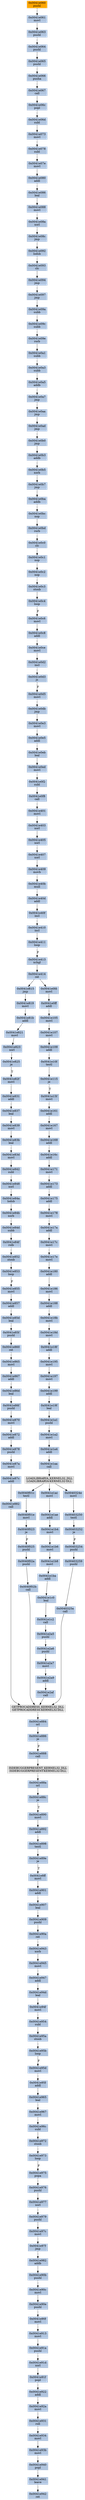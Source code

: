 strict digraph G {
	graph [bgcolor=transparent,
		name=G
	];
	node [color=lightsteelblue,
		fillcolor=lightsteelblue,
		shape=rectangle,
		style=filled
	];
	"0x0040f01c"	[label="0x0040f01c
testl"];
	"0x0040f01e"	[label="0x0040f01e
movl"];
	"0x0040f01c" -> "0x0040f01e"	[color="#000000"];
	"0x0041e973"	[label="0x0041e973
loop"];
	"0x0041e975"	[label="0x0041e975
popa"];
	"0x0041e973" -> "0x0041e975"	[color="#000000",
		label=F];
	"0x0041e1b8"	[label="0x0041e1b8
movl"];
	"0x0041e1ba"	[label="0x0041e1ba
addl"];
	"0x0041e1b8" -> "0x0041e1ba"	[color="#000000"];
	"0x0041e2a5"	[label="0x0041e2a5
pushl"];
	"0x0041e2a6"	[label="0x0041e2a6
pushl"];
	"0x0041e2a5" -> "0x0041e2a6"	[color="#000000"];
	"0x0041e941"	[label="0x0041e941
leave"];
	"0x0041e942"	[label="0x0041e942
ret"];
	"0x0041e941" -> "0x0041e942"	[color="#000000"];
	"0x0041e947"	[label="0x0041e947
addl"];
	"0x0041e94d"	[label="0x0041e94d
leal"];
	"0x0041e947" -> "0x0041e94d"	[color="#000000"];
	"0x0041e0aa"	[label="0x0041e0aa
jmp"];
	"0x0041e0ad"	[label="0x0041e0ad
jmp"];
	"0x0041e0aa" -> "0x0041e0ad"	[color="#000000"];
	"0x0041e18b"	[label="0x0041e18b
movl"];
	"0x0041e18d"	[label="0x0041e18d
movl"];
	"0x0041e18b" -> "0x0041e18d"	[color="#000000"];
	"0x0041e1a1"	[label="0x0041e1a1
pushl"];
	"0x0041e1a2"	[label="0x0041e1a2
movl"];
	"0x0041e1a1" -> "0x0041e1a2"	[color="#000000"];
	"0x0040f02b"	[label="0x0040f02b
call"];
	GETPROCADDRESS_KERNEL32_DLL	[color=lightgrey,
		fillcolor=lightgrey,
		label="GETPROCADDRESS_KERNEL32_DLL
GETPROCADDRESS-KERNEL32-DLL"];
	"0x0040f02b" -> GETPROCADDRESS_KERNEL32_DLL	[color="#000000"];
	"0x0041e15f"	[label="0x0041e15f
movl"];
	"0x0041e161"	[label="0x0041e161
addl"];
	"0x0041e15f" -> "0x0041e161"	[color="#000000"];
	"0x0041e1a4"	[label="0x0041e1a4
addl"];
	"0x0041e1a2" -> "0x0041e1a4"	[color="#000000"];
	"0x0041e839"	[label="0x0041e839
movl"];
	"0x0041e83b"	[label="0x0041e83b
leal"];
	"0x0041e839" -> "0x0041e83b"	[color="#000000"];
	"0x0041e815"	[label="0x0041e815
jmp"];
	"0x0041e819"	[label="0x0041e819
movl"];
	"0x0041e815" -> "0x0041e819"	[color="#000000"];
	"0x0041e884"	[label="0x0041e884
orl"];
	GETPROCADDRESS_KERNEL32_DLL -> "0x0041e884"	[color="#000000"];
	"0x0041e954"	[label="0x0041e954
subl"];
	"0x0041e95a"	[label="0x0041e95a
stosb"];
	"0x0041e954" -> "0x0041e95a"	[color="#000000"];
	"0x00403259"	[label="0x00403259
pushl"];
	"0x0040325a"	[label="0x0040325a
call"];
	"0x00403259" -> "0x0040325a"	[color="#000000"];
	"0x0041e1c2"	[label="0x0041e1c2
call"];
	"0x0041e1c2" -> "0x0041e2a5"	[color="#000000"];
	"0x0041e0d2"	[label="0x0041e0d2
incl"];
	"0x0041e0d3"	[label="0x0041e0d3
js"];
	"0x0041e0d2" -> "0x0041e0d3"	[color="#000000"];
	"0x0041e831"	[label="0x0041e831
addl"];
	"0x0041e837"	[label="0x0041e837
leal"];
	"0x0041e831" -> "0x0041e837"	[color="#000000"];
	"0x0041e0f8"	[label="0x0041e0f8
call"];
	"0x0041e401"	[label="0x0041e401
movl"];
	"0x0041e0f8" -> "0x0041e401"	[color="#000000"];
	"0x0041e0b5"	[label="0x0041e0b5
xorb"];
	"0x0041e0b7"	[label="0x0041e0b7
jmp"];
	"0x0041e0b5" -> "0x0041e0b7"	[color="#000000"];
	"0x0041e898"	[label="0x0041e898
testl"];
	"0x0041e89e"	[label="0x0041e89e
je"];
	"0x0041e898" -> "0x0041e89e"	[color="#000000"];
	"0x0041e931"	[label="0x0041e931
roll"];
	"0x0041e934"	[label="0x0041e934
movl"];
	"0x0041e931" -> "0x0041e934"	[color="#000000"];
	"0x0041e180"	[label="0x0041e180
addl"];
	"0x0041e186"	[label="0x0041e186
movl"];
	"0x0041e180" -> "0x0041e186"	[color="#000000"];
	"0x0041e167"	[label="0x0041e167
movl"];
	"0x0041e161" -> "0x0041e167"	[color="#000000"];
	"0x0041e90e"	[label="0x0041e90e
pushl"];
	"0x0041e90f"	[label="0x0041e90f
movl"];
	"0x0041e90e" -> "0x0041e90f"	[color="#000000"];
	"0x0041e0c6"	[label="0x0041e0c6
movl"];
	"0x0041e0c8"	[label="0x0041e0c8
addl"];
	"0x0041e0c6" -> "0x0041e0c8"	[color="#000000"];
	"0x0041e901"	[label="0x0041e901
addl"];
	"0x0041e907"	[label="0x0041e907
leal"];
	"0x0041e901" -> "0x0041e907"	[color="#000000"];
	"0x0041e08a"	[label="0x0041e08a
xorl"];
	"0x0041e08c"	[label="0x0041e08c
jmp"];
	"0x0041e08a" -> "0x0041e08c"	[color="#000000"];
	"0x0041e837" -> "0x0041e839"	[color="#000000"];
	"0x0041e063"	[label="0x0041e063
pushl"];
	"0x0041e064"	[label="0x0041e064
pushl"];
	"0x0041e063" -> "0x0041e064"	[color="#000000"];
	"0x0041e086"	[label="0x0041e086
leal"];
	"0x0041e088"	[label="0x0041e088
movl"];
	"0x0041e086" -> "0x0041e088"	[color="#000000"];
	"0x0041e857"	[label="0x0041e857
addl"];
	"0x0041e85d"	[label="0x0041e85d
leal"];
	"0x0041e857" -> "0x0041e85d"	[color="#000000"];
	"0x0041e0fd"	[label="0x0041e0fd
movl"];
	"0x0041e0ff"	[label="0x0041e0ff
addl"];
	"0x0041e0fd" -> "0x0041e0ff"	[color="#000000"];
	"0x0041e195"	[label="0x0041e195
movl"];
	"0x0041e197"	[label="0x0041e197
movl"];
	"0x0041e195" -> "0x0041e197"	[color="#000000"];
	"0x0041e0ba"	[label="0x0041e0ba
addb"];
	"0x0041e0bc"	[label="0x0041e0bc
nop"];
	"0x0041e0ba" -> "0x0041e0bc"	[color="#000000"];
	"0x0041e078"	[label="0x0041e078
subl"];
	"0x0041e07e"	[label="0x0041e07e
movl"];
	"0x0041e078" -> "0x0041e07e"	[color="#000000"];
	"0x0041e96c"	[label="0x0041e96c
subl"];
	"0x0041e972"	[label="0x0041e972
stosb"];
	"0x0041e96c" -> "0x0041e972"	[color="#000000"];
	"0x0041e943"	[label="0x0041e943
xorb"];
	"0x0041e945"	[label="0x0041e945
movl"];
	"0x0041e943" -> "0x0041e945"	[color="#000000"];
	"0x00403250"	[label="0x00403250
testl"];
	"0x00403252"	[label="0x00403252
je"];
	"0x00403250" -> "0x00403252"	[color="#000000"];
	"0x0041e065"	[label="0x0041e065
pushl"];
	"0x0041e066"	[label="0x0041e066
pusha"];
	"0x0041e065" -> "0x0041e066"	[color="#000000"];
	"0x0041e0db"	[label="0x0041e0db
jmp"];
	"0x0041e0e3"	[label="0x0041e0e3
movl"];
	"0x0041e0db" -> "0x0041e0e3"	[color="#000000"];
	"0x0041e823"	[label="0x0041e823
xorl"];
	"0x0041e825"	[label="0x0041e825
je"];
	"0x0041e823" -> "0x0041e825"	[color="#000000"];
	"0x0041e17c"	[label="0x0041e17c
movl"];
	"0x0041e17e"	[label="0x0041e17e
movl"];
	"0x0041e17c" -> "0x0041e17e"	[color="#000000"];
	"0x0041e853"	[label="0x0041e853
loop"];
	"0x0041e855"	[label="0x0041e855
movl"];
	"0x0041e853" -> "0x0041e855"	[color="#000000",
		label=F];
	"0x0041e87a"	[label="0x0041e87a
movl"];
	"0x0041e87c"	[label="0x0041e87c
addl"];
	"0x0041e87a" -> "0x0041e87c"	[color="#000000"];
	"0x0041e965"	[label="0x0041e965
leal"];
	"0x0041e967"	[label="0x0041e967
movl"];
	"0x0041e965" -> "0x0041e967"	[color="#000000"];
	"0x0041e976"	[label="0x0041e976
pushl"];
	"0x0041e975" -> "0x0041e976"	[color="#000000"];
	"0x0041e92a"	[label="0x0041e92a
movl"];
	"0x0041e92a" -> "0x0041e931"	[color="#000000"];
	"0x0041e2af"	[label="0x0041e2af
call"];
	"0x0041e2af" -> GETPROCADDRESS_KERNEL32_DLL	[color="#000000"];
	"0x0041e865"	[label="0x0041e865
movl"];
	"0x0041e867"	[label="0x0041e867
addl"];
	"0x0041e865" -> "0x0041e867"	[color="#000000"];
	"0x0041e1c0"	[label="0x0041e1c0
leal"];
	"0x0041e1ba" -> "0x0041e1c0"	[color="#000000"];
	"0x0041e95b"	[label="0x0041e95b
loop"];
	"0x0041e95d"	[label="0x0041e95d
movl"];
	"0x0041e95b" -> "0x0041e95d"	[color="#000000",
		label=F];
	"0x0041e40d"	[label="0x0041e40d
addl"];
	"0x0041e40f"	[label="0x0041e40f
incl"];
	"0x0041e40d" -> "0x0041e40f"	[color="#000000"];
	"0x0041e0c0"	[label="0x0041e0c0
clc"];
	"0x0041e0c1"	[label="0x0041e0c1
nop"];
	"0x0041e0c0" -> "0x0041e0c1"	[color="#000000"];
	"0x0041e0b0"	[label="0x0041e0b0
jmp"];
	"0x0041e0ad" -> "0x0041e0b0"	[color="#000000"];
	"0x0041e0a3"	[label="0x0041e0a3
subb"];
	"0x0041e0a5"	[label="0x0041e0a5
addb"];
	"0x0041e0a3" -> "0x0041e0a5"	[color="#000000"];
	"0x0041e86d"	[label="0x0041e86d
leal"];
	"0x0041e86f"	[label="0x0041e86f
pushl"];
	"0x0041e86d" -> "0x0041e86f"	[color="#000000"];
	"0x0041e088" -> "0x0041e08a"	[color="#000000"];
	"0x0041e93b"	[label="0x0041e93b
movl"];
	"0x0041e934" -> "0x0041e93b"	[color="#000000"];
	"0x0041e95a" -> "0x0041e95b"	[color="#000000"];
	"0x0041e17e" -> "0x0041e180"	[color="#000000"];
	"0x0041e870"	[label="0x0041e870
movl"];
	"0x0041e872"	[label="0x0041e872
addl"];
	"0x0041e870" -> "0x0041e872"	[color="#000000"];
	"0x0040f023"	[label="0x0040f023
je"];
	"0x0040f01e" -> "0x0040f023"	[color="#000000"];
	"0x0041e1aa"	[label="0x0041e1aa
call"];
	LOADLIBRARYA_KERNEL32_DLL	[color=lightgrey,
		fillcolor=lightgrey,
		label="LOADLIBRARYA_KERNEL32_DLL
LOADLIBRARYA-KERNEL32-DLL"];
	"0x0041e1aa" -> LOADLIBRARYA_KERNEL32_DLL	[color="#000000"];
	"0x0041e178"	[label="0x0041e178
movl"];
	"0x0041e17a"	[label="0x0041e17a
addl"];
	"0x0041e178" -> "0x0041e17a"	[color="#000000"];
	"0x0041e080"	[label="0x0041e080
addl"];
	"0x0041e080" -> "0x0041e086"	[color="#000000"];
	"0x0041e882"	[label="0x0041e882
call"];
	"0x0041e882" -> GETPROCADDRESS_KERNEL32_DLL	[color="#000000"];
	"0x0041e878"	[label="0x0041e878
pushl"];
	"0x0041e872" -> "0x0041e878"	[color="#000000"];
	"0x0041e842"	[label="0x0041e842
subl"];
	"0x0041e848"	[label="0x0041e848
xorl"];
	"0x0041e842" -> "0x0041e848"	[color="#000000"];
	"0x0041e199"	[label="0x0041e199
addl"];
	"0x0041e19f"	[label="0x0041e19f
leal"];
	"0x0041e199" -> "0x0041e19f"	[color="#000000"];
	"0x0041e19f" -> "0x0041e1a1"	[color="#000000"];
	"0x0041e0a7"	[label="0x0041e0a7
jmp"];
	"0x0041e0a7" -> "0x0041e0aa"	[color="#000000"];
	"0x0041e84d"	[label="0x0041e84d
subb"];
	"0x0041e84f"	[label="0x0041e84f
rolb"];
	"0x0041e84d" -> "0x0041e84f"	[color="#000000"];
	"0x0040f025"	[label="0x0040f025
pushl"];
	"0x0040f023" -> "0x0040f025"	[color="#000000",
		label=F];
	"0x0040325a" -> GETPROCADDRESS_KERNEL32_DLL	[color="#000000"];
	"0x0041e91d"	[label="0x0041e91d
xorl"];
	"0x0041e91f"	[label="0x0041e91f
popl"];
	"0x0041e91d" -> "0x0041e91f"	[color="#000000"];
	"0x0041e91a"	[label="0x0041e91a
pushl"];
	"0x0041e91a" -> "0x0041e91d"	[color="#000000"];
	"0x0041e115"	[label="0x0041e115
je"];
	"0x0041e115" -> "0x0041e15f"	[color="#000000",
		label=T];
	"0x0041e8ff"	[label="0x0041e8ff
movl"];
	"0x0041e8ff" -> "0x0041e901"	[color="#000000"];
	"0x0041e0a5" -> "0x0041e0a7"	[color="#000000"];
	"0x0041e175"	[label="0x0041e175
addl"];
	"0x0041e175" -> "0x0041e178"	[color="#000000"];
	"0x0041e413"	[label="0x0041e413
xchgl"];
	"0x0041e414"	[label="0x0041e414
ret"];
	"0x0041e413" -> "0x0041e414"	[color="#000000"];
	"0x0041e2a9"	[label="0x0041e2a9
addl"];
	"0x0041e2a9" -> "0x0041e2af"	[color="#000000"];
	"0x0041e0ce"	[label="0x0041e0ce
movl"];
	"0x0041e0ce" -> "0x0041e0d2"	[color="#000000"];
	"0x0041e84a"	[label="0x0041e84a
lodsb"];
	"0x0041e848" -> "0x0041e84a"	[color="#000000"];
	"0x0041e411"	[label="0x0041e411
loop"];
	"0x0041e411" -> "0x0041e413"	[color="#000000",
		label=F];
	"0x0041e1ac"	[label="0x0041e1ac
movl"];
	"0x0041e1ae"	[label="0x0041e1ae
addl"];
	"0x0041e1ac" -> "0x0041e1ae"	[color="#000000"];
	"0x0041e1b4"	[label="0x0041e1b4
movl"];
	"0x0041e1ae" -> "0x0041e1b4"	[color="#000000"];
	"0x0041e90c"	[label="0x0041e90c
movl"];
	"0x0041e90c" -> "0x0041e90e"	[color="#000000"];
	"0x0041e092"	[label="0x0041e092
lodsb"];
	"0x0041e093"	[label="0x0041e093
clc"];
	"0x0041e092" -> "0x0041e093"	[color="#000000"];
	"0x0041e886"	[label="0x0041e886
je"];
	"0x0041e884" -> "0x0041e886"	[color="#000000"];
	"0x0041e0d5"	[label="0x0041e0d5
movl"];
	"0x0041e0d5" -> "0x0041e0db"	[color="#000000"];
	"0x00403254"	[label="0x00403254
pushl"];
	"0x00403254" -> "0x00403259"	[color="#000000"];
	"0x0041e169"	[label="0x0041e169
addl"];
	"0x0041e167" -> "0x0041e169"	[color="#000000"];
	"0x0041e89e" -> "0x0041e8ff"	[color="#000000",
		label=T];
	"0x0041e0e5"	[label="0x0041e0e5
addl"];
	"0x0041e0e3" -> "0x0041e0e5"	[color="#000000"];
	"0x0041e84b"	[label="0x0041e84b
xorb"];
	"0x0041e84b" -> "0x0041e84d"	[color="#000000"];
	"0x0041e409"	[label="0x0041e409
movb"];
	"0x0041e40b"	[label="0x0041e40b
mull"];
	"0x0041e409" -> "0x0041e40b"	[color="#000000"];
	"0x0041e073"	[label="0x0041e073
movl"];
	"0x0041e073" -> "0x0041e078"	[color="#000000"];
	"0x0041e060"	[color=lightgrey,
		fillcolor=orange,
		label="0x0041e060
pushl"];
	"0x0041e061"	[label="0x0041e061
movl"];
	"0x0041e060" -> "0x0041e061"	[color="#000000"];
	"0x0041e878" -> "0x0041e87a"	[color="#000000"];
	"0x0041e16c"	[label="0x0041e16c
addl"];
	"0x0041e171"	[label="0x0041e171
movl"];
	"0x0041e16c" -> "0x0041e171"	[color="#000000"];
	"0x0041e067"	[label="0x0041e067
call"];
	"0x0041e06c"	[label="0x0041e06c
popl"];
	"0x0041e067" -> "0x0041e06c"	[color="#000000"];
	"0x0041e188"	[label="0x0041e188
addl"];
	"0x0041e188" -> "0x0041e18b"	[color="#000000"];
	"0x0041e09e"	[label="0x0041e09e
rorb"];
	"0x0041e0a1"	[label="0x0041e0a1
subb"];
	"0x0041e09e" -> "0x0041e0a1"	[color="#000000"];
	"0x0041e407"	[label="0x0041e407
xorl"];
	"0x0041e407" -> "0x0041e409"	[color="#000000"];
	"0x0041e84a" -> "0x0041e84b"	[color="#000000"];
	"0x0041e890"	[label="0x0041e890
movl"];
	"0x0041e892"	[label="0x0041e892
addl"];
	"0x0041e890" -> "0x0041e892"	[color="#000000"];
	"0x0041e888"	[label="0x0041e888
call"];
	ISDEBUGGERPRESENT_KERNEL32_DLL	[color=lightgrey,
		fillcolor=lightgrey,
		label="ISDEBUGGERPRESENT_KERNEL32_DLL
ISDEBUGGERPRESENT-KERNEL32-DLL"];
	"0x0041e888" -> ISDEBUGGERPRESENT_KERNEL32_DLL	[color="#000000"];
	"0x0041e867" -> "0x0041e86d"	[color="#000000"];
	"0x0040f02a"	[label="0x0040f02a
pushl"];
	"0x0040f025" -> "0x0040f02a"	[color="#000000"];
	"0x0041e0b7" -> "0x0041e0ba"	[color="#000000"];
	"0x0041e10f"	[label="0x0041e10f
testl"];
	"0x0041e10f" -> "0x0041e115"	[color="#000000"];
	"0x0041e0eb"	[label="0x0041e0eb
leal"];
	"0x0041e0e5" -> "0x0041e0eb"	[color="#000000"];
	"0x0041e892" -> "0x0041e898"	[color="#000000"];
	"0x0041e09c"	[label="0x0041e09c
subb"];
	"0x0041e09c" -> "0x0041e09e"	[color="#000000"];
	"0x0041e0ed"	[label="0x0041e0ed
movl"];
	"0x0041e0eb" -> "0x0041e0ed"	[color="#000000"];
	"0x0041e88c"	[label="0x0041e88c
je"];
	"0x0041e88c" -> "0x0041e890"	[color="#000000",
		label=T];
	"0x0041e061" -> "0x0041e063"	[color="#000000"];
	"0x0041e06d"	[label="0x0041e06d
subl"];
	"0x0041e06c" -> "0x0041e06d"	[color="#000000"];
	"0x0041e81b"	[label="0x0041e81b
addl"];
	"0x0041e821"	[label="0x0041e821
movl"];
	"0x0041e81b" -> "0x0041e821"	[color="#000000"];
	"0x00403252" -> "0x00403254"	[color="#000000",
		label=F];
	"0x0041e094"	[label="0x0041e094
jmp"];
	"0x0041e093" -> "0x0041e094"	[color="#000000"];
	"0x0041e09a"	[label="0x0041e09a
subb"];
	"0x0041e09a" -> "0x0041e09c"	[color="#000000"];
	"0x0041e977"	[label="0x0041e977
xorl"];
	"0x0041e976" -> "0x0041e977"	[color="#000000"];
	"0x0041e94f"	[label="0x0041e94f
movl"];
	"0x0041e94d" -> "0x0041e94f"	[color="#000000"];
	"0x0041e821" -> "0x0041e823"	[color="#000000"];
	"0x0041e197" -> "0x0041e199"	[color="#000000"];
	"0x0041e17a" -> "0x0041e17c"	[color="#000000"];
	"0x0041e982"	[label="0x0041e982
addb"];
	"0x0041e90b"	[label="0x0041e90b
pushl"];
	"0x0041e982" -> "0x0041e90b"	[color="#000000"];
	"0x0041e90b" -> "0x0041e90c"	[color="#000000"];
	"0x0041e097"	[label="0x0041e097
jmp"];
	"0x0041e097" -> "0x0041e09a"	[color="#000000"];
	"0x0041e186" -> "0x0041e188"	[color="#000000"];
	"0x0041e94f" -> "0x0041e954"	[color="#000000"];
	"0x0041e18f"	[label="0x0041e18f
addl"];
	"0x0041e18f" -> "0x0041e195"	[color="#000000"];
	"0x0041e18d" -> "0x0041e18f"	[color="#000000"];
	"0x0041e066" -> "0x0041e067"	[color="#000000"];
	"0x0041e0c4"	[label="0x0041e0c4
loop"];
	"0x0041e0c4" -> "0x0041e0c6"	[color="#000000",
		label=F];
	"0x0041e1c0" -> "0x0041e1c2"	[color="#000000"];
	"0x0041e40b" -> "0x0041e40d"	[color="#000000"];
	"0x0041e173"	[label="0x0041e173
addl"];
	"0x0041e173" -> "0x0041e175"	[color="#000000"];
	"0x0041e852"	[label="0x0041e852
stosb"];
	"0x0041e852" -> "0x0041e853"	[color="#000000"];
	"0x0041e972" -> "0x0041e973"	[color="#000000"];
	"0x0041e2a7"	[label="0x0041e2a7
movl"];
	"0x0041e2a6" -> "0x0041e2a7"	[color="#000000"];
	"0x0041e95f"	[label="0x0041e95f
addl"];
	"0x0041e95d" -> "0x0041e95f"	[color="#000000"];
	"0x0041e403"	[label="0x0041e403
xorl"];
	"0x0041e405"	[label="0x0041e405
xorl"];
	"0x0041e403" -> "0x0041e405"	[color="#000000"];
	"0x0041e86f" -> "0x0041e870"	[color="#000000"];
	"0x0041e0c3"	[label="0x0041e0c3
stosb"];
	"0x0041e0c3" -> "0x0041e0c4"	[color="#000000"];
	"0x0041e85f"	[label="0x0041e85f
pushl"];
	"0x0041e85d" -> "0x0041e85f"	[color="#000000"];
	"0x0041e82f"	[label="0x0041e82f
movl"];
	"0x0041e82f" -> "0x0041e831"	[color="#000000"];
	"0x0041e940"	[label="0x0041e940
popl"];
	"0x0041e940" -> "0x0041e941"	[color="#000000"];
	"0x0041e0d3" -> "0x0041e0d5"	[color="#000000",
		label=F];
	"0x0041e84f" -> "0x0041e852"	[color="#000000"];
	"0x0041e169" -> "0x0041e16c"	[color="#000000"];
	"0x0041e064" -> "0x0041e065"	[color="#000000"];
	"0x0041e109"	[label="0x0041e109
addl"];
	"0x0041e109" -> "0x0041e10f"	[color="#000000"];
	"0x0041e410"	[label="0x0041e410
incl"];
	"0x0041e40f" -> "0x0041e410"	[color="#000000"];
	"0x0041e0c2"	[label="0x0041e0c2
nop"];
	"0x0041e0c2" -> "0x0041e0c3"	[color="#000000"];
	"0x0041e886" -> "0x0041e888"	[color="#000000",
		label=F];
	"0x0041e1a4" -> "0x0041e1aa"	[color="#000000"];
	"0x0041e06d" -> "0x0041e073"	[color="#000000"];
	"0x0041e87c" -> "0x0041e882"	[color="#000000"];
	"0x0041e97f"	[label="0x0041e97f
jmp"];
	"0x0041e97f" -> "0x0041e982"	[color="#000000"];
	"0x0041e410" -> "0x0041e411"	[color="#000000"];
	"0x0040324e"	[label="0x0040324e
movl"];
	"0x0040324e" -> "0x00403250"	[color="#000000"];
	"0x0041e819" -> "0x0041e81b"	[color="#000000"];
	"0x0041e979"	[label="0x0041e979
pushl"];
	"0x0041e977" -> "0x0041e979"	[color="#000000"];
	"0x0040f02a" -> "0x0040f02b"	[color="#000000"];
	"0x0041e07e" -> "0x0041e080"	[color="#000000"];
	"0x0041e0c1" -> "0x0041e0c2"	[color="#000000"];
	"0x0041e97c"	[label="0x0041e97c
movl"];
	"0x0041e979" -> "0x0041e97c"	[color="#000000"];
	"0x0041e83d"	[label="0x0041e83d
movl"];
	"0x0041e83b" -> "0x0041e83d"	[color="#000000"];
	"0x0041e0bd"	[label="0x0041e0bd
rorb"];
	"0x0041e0bd" -> "0x0041e0c0"	[color="#000000"];
	"0x0041e88a"	[label="0x0041e88a
orl"];
	"0x0041e88a" -> "0x0041e88c"	[color="#000000"];
	"0x0041e90a"	[label="0x0041e90a
ret"];
	"0x0041e90a" -> "0x0041e943"	[color="#000000"];
	"0x0041e1b6"	[label="0x0041e1b6
movl"];
	"0x0041e1b4" -> "0x0041e1b6"	[color="#000000"];
	"0x0041e860"	[label="0x0041e860
ret"];
	"0x0041e860" -> "0x0041e865"	[color="#000000"];
	"0x0041e171" -> "0x0041e173"	[color="#000000"];
	"0x0041e913"	[label="0x0041e913
movl"];
	"0x0041e90f" -> "0x0041e913"	[color="#000000"];
	"0x0041e0b3"	[label="0x0041e0b3
addb"];
	"0x0041e0b0" -> "0x0041e0b3"	[color="#000000"];
	LOADLIBRARYA_KERNEL32_DLL -> "0x0040f01c"	[color="#000000"];
	LOADLIBRARYA_KERNEL32_DLL -> "0x0041e1ac"	[color="#000000"];
	LOADLIBRARYA_KERNEL32_DLL -> "0x0040324e"	[color="#000000"];
	"0x0041e405" -> "0x0041e407"	[color="#000000"];
	"0x0041e967" -> "0x0041e96c"	[color="#000000"];
	"0x0041e922"	[label="0x0041e922
addl"];
	"0x0041e922" -> "0x0041e92a"	[color="#000000"];
	"0x0041e825" -> "0x0041e82f"	[color="#000000",
		label=T];
	"0x0041e0bc" -> "0x0041e0bd"	[color="#000000"];
	"0x0041e95f" -> "0x0041e965"	[color="#000000"];
	"0x0041e945" -> "0x0041e947"	[color="#000000"];
	"0x0041e107"	[label="0x0041e107
movl"];
	"0x0041e107" -> "0x0041e109"	[color="#000000"];
	"0x0041e0b3" -> "0x0041e0b5"	[color="#000000"];
	"0x0041e0f2"	[label="0x0041e0f2
subl"];
	"0x0041e0ed" -> "0x0041e0f2"	[color="#000000"];
	"0x0041e0a1" -> "0x0041e0a3"	[color="#000000"];
	"0x0041e0f2" -> "0x0041e0f8"	[color="#000000"];
	"0x0041e08c" -> "0x0041e092"	[color="#000000"];
	"0x0041e401" -> "0x0041e403"	[color="#000000"];
	"0x0041e094" -> "0x0041e097"	[color="#000000"];
	"0x0041e913" -> "0x0041e91a"	[color="#000000"];
	"0x0041e91f" -> "0x0041e922"	[color="#000000"];
	ISDEBUGGERPRESENT_KERNEL32_DLL -> "0x0041e88a"	[color="#000000"];
	"0x0041e105"	[label="0x0041e105
movl"];
	"0x0041e0ff" -> "0x0041e105"	[color="#000000"];
	"0x0041e85f" -> "0x0041e860"	[color="#000000"];
	"0x0041e855" -> "0x0041e857"	[color="#000000"];
	"0x0041e909"	[label="0x0041e909
pushl"];
	"0x0041e909" -> "0x0041e90a"	[color="#000000"];
	"0x0041e97c" -> "0x0041e97f"	[color="#000000"];
	"0x0041e2a7" -> "0x0041e2a9"	[color="#000000"];
	"0x0041e105" -> "0x0041e107"	[color="#000000"];
	"0x0041e1b6" -> "0x0041e1b8"	[color="#000000"];
	"0x0041e83d" -> "0x0041e842"	[color="#000000"];
	"0x0041e907" -> "0x0041e909"	[color="#000000"];
	"0x0041e414" -> "0x0041e815"	[color="#000000"];
	"0x0041e414" -> "0x0041e0fd"	[color="#000000"];
	"0x0041e0c8" -> "0x0041e0ce"	[color="#000000"];
	"0x0041e93b" -> "0x0041e940"	[color="#000000"];
}
